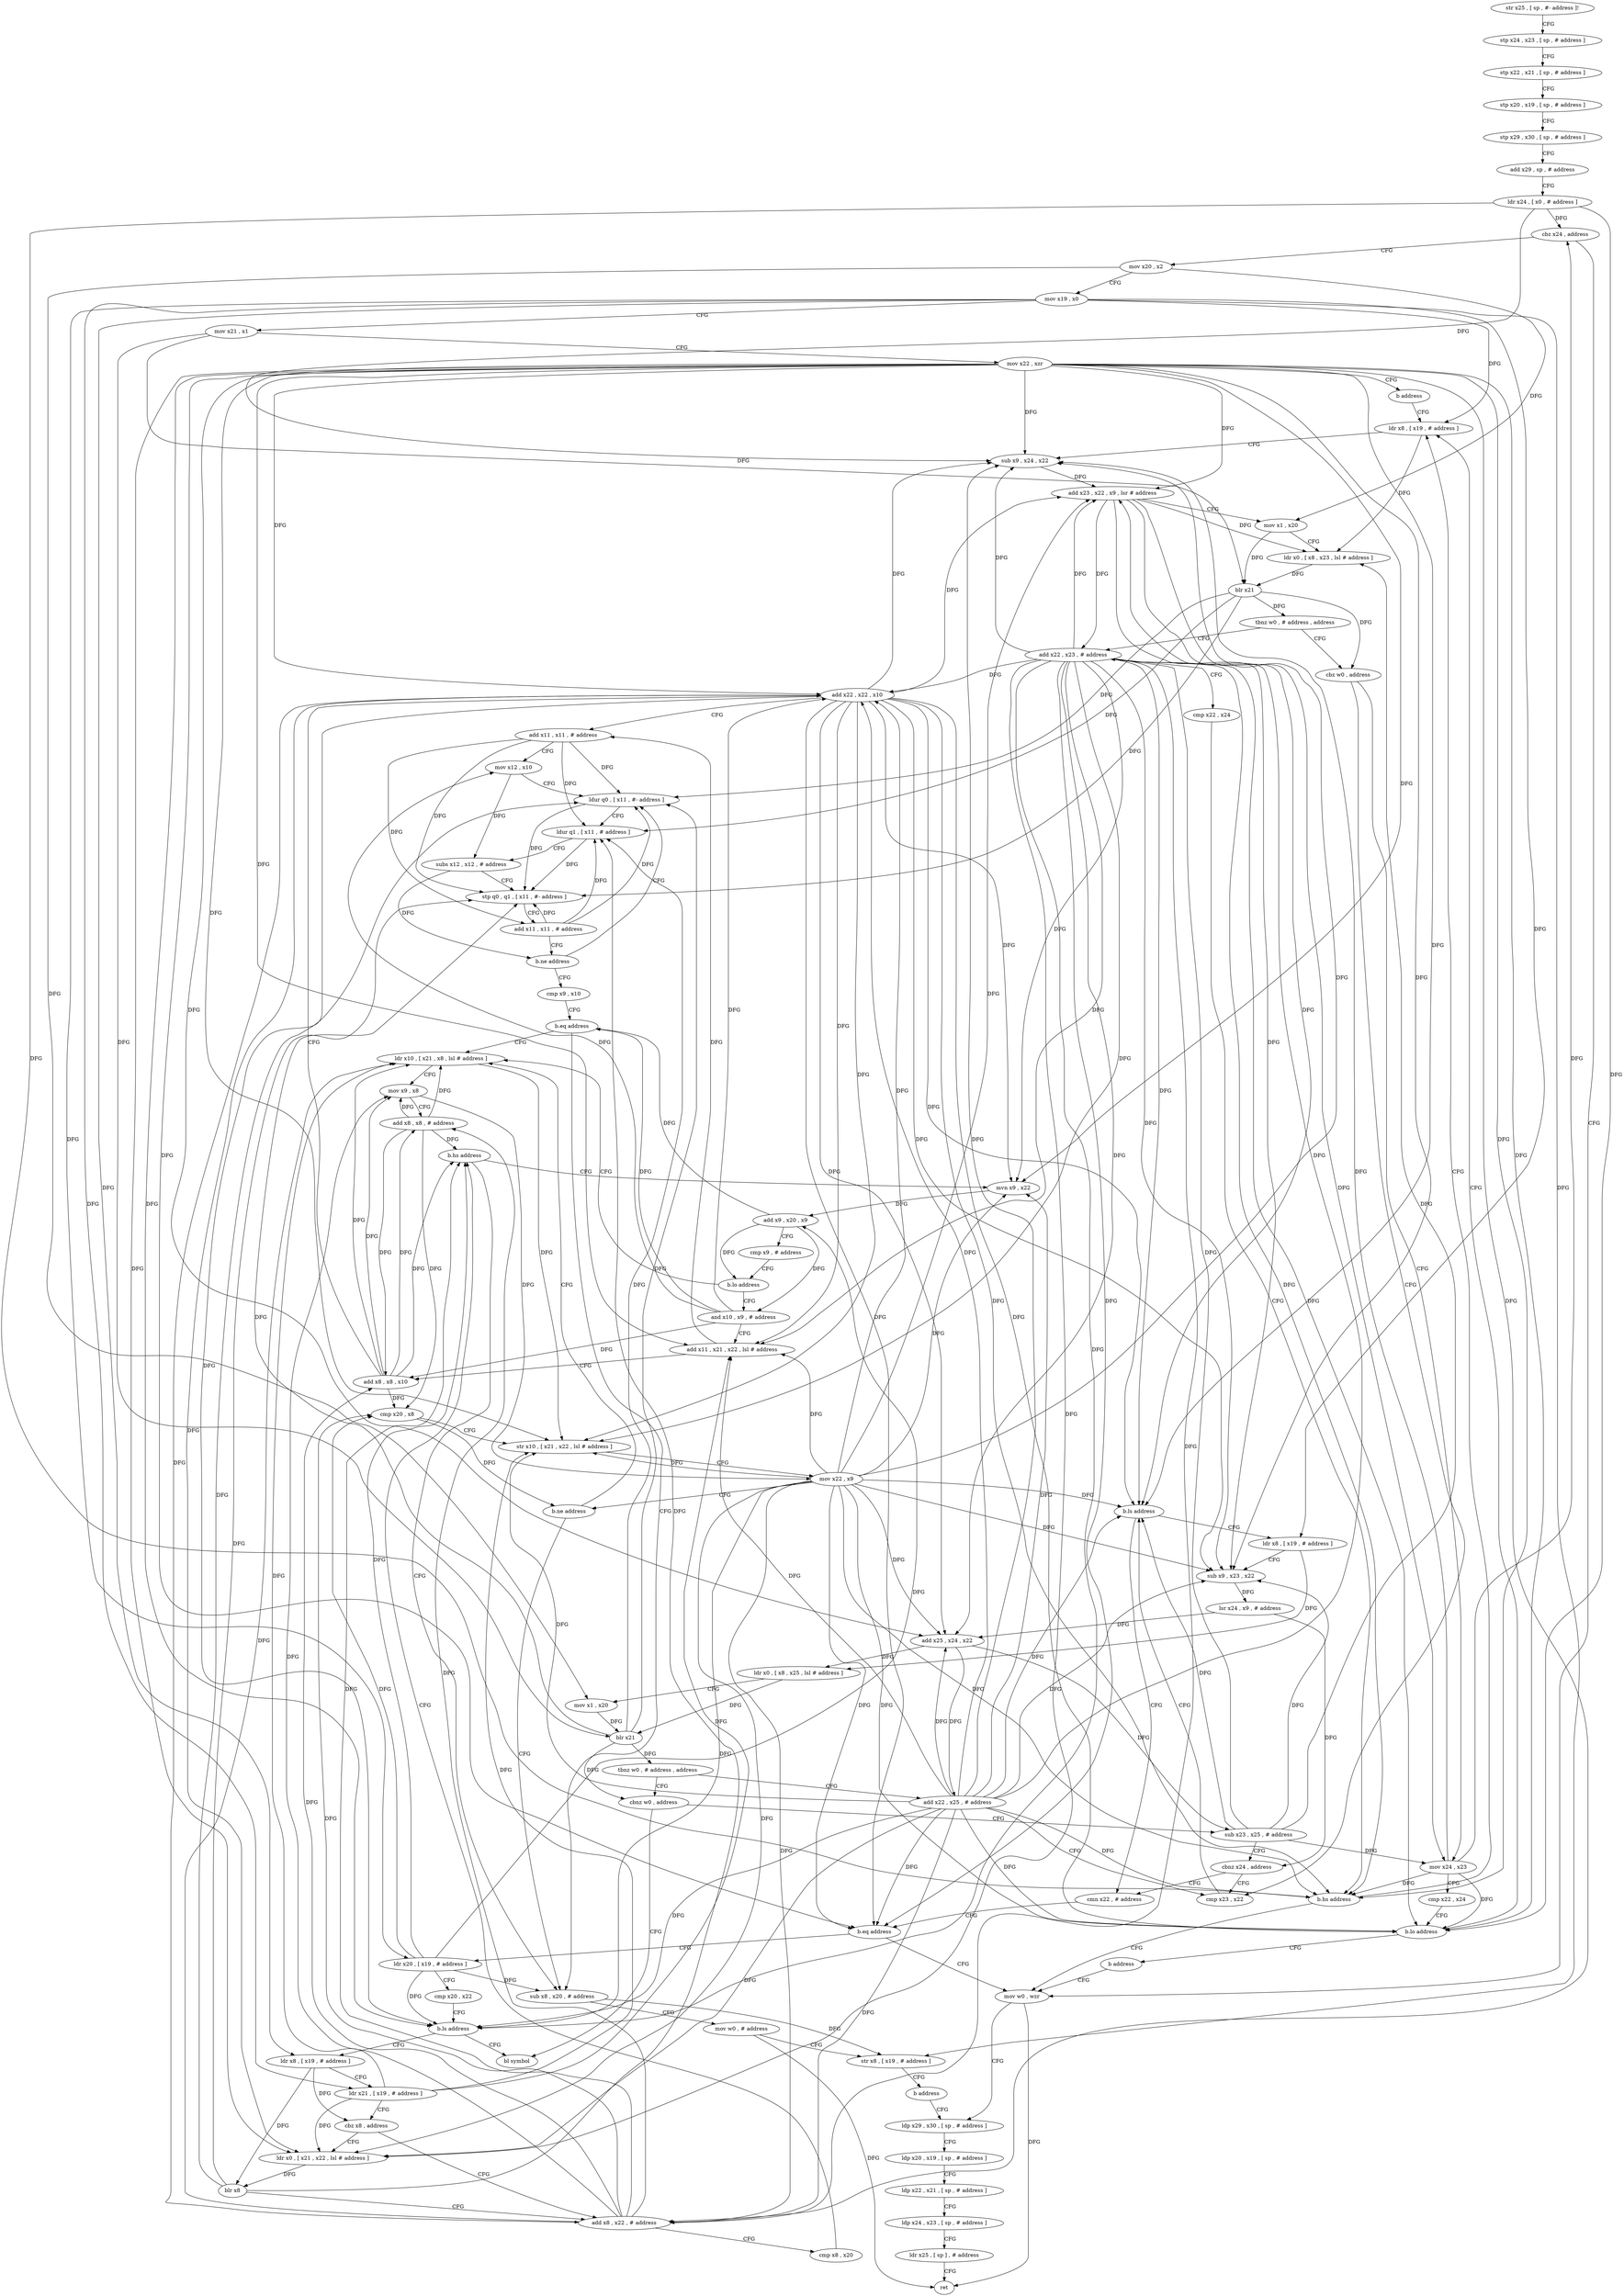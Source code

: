 digraph "func" {
"148532" [label = "str x25 , [ sp , #- address ]!" ]
"148536" [label = "stp x24 , x23 , [ sp , # address ]" ]
"148540" [label = "stp x22 , x21 , [ sp , # address ]" ]
"148544" [label = "stp x20 , x19 , [ sp , # address ]" ]
"148548" [label = "stp x29 , x30 , [ sp , # address ]" ]
"148552" [label = "add x29 , sp , # address" ]
"148556" [label = "ldr x24 , [ x0 , # address ]" ]
"148560" [label = "cbz x24 , address" ]
"148868" [label = "mov w0 , wzr" ]
"148564" [label = "mov x20 , x2" ]
"148872" [label = "ldp x29 , x30 , [ sp , # address ]" ]
"148568" [label = "mov x19 , x0" ]
"148572" [label = "mov x21 , x1" ]
"148576" [label = "mov x22 , xzr" ]
"148580" [label = "b address" ]
"148596" [label = "ldr x8 , [ x19 , # address ]" ]
"148600" [label = "sub x9 , x24 , x22" ]
"148604" [label = "add x23 , x22 , x9 , lsr # address" ]
"148608" [label = "mov x1 , x20" ]
"148612" [label = "ldr x0 , [ x8 , x23 , lsl # address ]" ]
"148616" [label = "blr x21" ]
"148620" [label = "tbnz w0 , # address , address" ]
"148584" [label = "add x22 , x23 , # address" ]
"148624" [label = "cbz w0 , address" ]
"148588" [label = "cmp x22 , x24" ]
"148592" [label = "b.hs address" ]
"148648" [label = "cmp x23 , x22" ]
"148628" [label = "mov x24 , x23" ]
"148652" [label = "b.ls address" ]
"148700" [label = "cmn x22 , # address" ]
"148656" [label = "ldr x8 , [ x19 , # address ]" ]
"148632" [label = "cmp x22 , x24" ]
"148636" [label = "b.lo address" ]
"148640" [label = "b address" ]
"148704" [label = "b.eq address" ]
"148708" [label = "ldr x20 , [ x19 , # address ]" ]
"148660" [label = "sub x9 , x23 , x22" ]
"148664" [label = "lsr x24 , x9 , # address" ]
"148668" [label = "add x25 , x24 , x22" ]
"148672" [label = "ldr x0 , [ x8 , x25 , lsl # address ]" ]
"148676" [label = "mov x1 , x20" ]
"148680" [label = "blr x21" ]
"148684" [label = "tbnz w0 , # address , address" ]
"148644" [label = "add x22 , x25 , # address" ]
"148688" [label = "cbnz w0 , address" ]
"148712" [label = "cmp x20 , x22" ]
"148716" [label = "b.ls address" ]
"148896" [label = "bl symbol" ]
"148720" [label = "ldr x8 , [ x19 , # address ]" ]
"148692" [label = "sub x23 , x25 , # address" ]
"148724" [label = "ldr x21 , [ x19 , # address ]" ]
"148728" [label = "cbz x8 , address" ]
"148740" [label = "add x8 , x22 , # address" ]
"148732" [label = "ldr x0 , [ x21 , x22 , lsl # address ]" ]
"148696" [label = "cbnz x24 , address" ]
"148744" [label = "cmp x8 , x20" ]
"148748" [label = "b.hs address" ]
"148852" [label = "sub x8 , x20 , # address" ]
"148752" [label = "mvn x9 , x22" ]
"148736" [label = "blr x8" ]
"148856" [label = "mov w0 , # address" ]
"148860" [label = "str x8 , [ x19 , # address ]" ]
"148864" [label = "b address" ]
"148756" [label = "add x9 , x20 , x9" ]
"148760" [label = "cmp x9 , # address" ]
"148764" [label = "b.lo address" ]
"148824" [label = "ldr x10 , [ x21 , x8 , lsl # address ]" ]
"148768" [label = "and x10 , x9 , # address" ]
"148876" [label = "ldp x20 , x19 , [ sp , # address ]" ]
"148880" [label = "ldp x22 , x21 , [ sp , # address ]" ]
"148884" [label = "ldp x24 , x23 , [ sp , # address ]" ]
"148888" [label = "ldr x25 , [ sp ] , # address" ]
"148892" [label = "ret" ]
"148828" [label = "mov x9 , x8" ]
"148832" [label = "add x8 , x8 , # address" ]
"148836" [label = "cmp x20 , x8" ]
"148840" [label = "str x10 , [ x21 , x22 , lsl # address ]" ]
"148844" [label = "mov x22 , x9" ]
"148848" [label = "b.ne address" ]
"148772" [label = "add x11 , x21 , x22 , lsl # address" ]
"148776" [label = "add x8 , x8 , x10" ]
"148780" [label = "add x22 , x22 , x10" ]
"148784" [label = "add x11 , x11 , # address" ]
"148788" [label = "mov x12 , x10" ]
"148792" [label = "ldur q0 , [ x11 , #- address ]" ]
"148796" [label = "ldur q1 , [ x11 , # address ]" ]
"148800" [label = "subs x12 , x12 , # address" ]
"148804" [label = "stp q0 , q1 , [ x11 , #- address ]" ]
"148808" [label = "add x11 , x11 , # address" ]
"148812" [label = "b.ne address" ]
"148816" [label = "cmp x9 , x10" ]
"148820" [label = "b.eq address" ]
"148532" -> "148536" [ label = "CFG" ]
"148536" -> "148540" [ label = "CFG" ]
"148540" -> "148544" [ label = "CFG" ]
"148544" -> "148548" [ label = "CFG" ]
"148548" -> "148552" [ label = "CFG" ]
"148552" -> "148556" [ label = "CFG" ]
"148556" -> "148560" [ label = "DFG" ]
"148556" -> "148600" [ label = "DFG" ]
"148556" -> "148592" [ label = "DFG" ]
"148556" -> "148636" [ label = "DFG" ]
"148560" -> "148868" [ label = "CFG" ]
"148560" -> "148564" [ label = "CFG" ]
"148868" -> "148872" [ label = "CFG" ]
"148868" -> "148892" [ label = "DFG" ]
"148564" -> "148568" [ label = "CFG" ]
"148564" -> "148608" [ label = "DFG" ]
"148564" -> "148676" [ label = "DFG" ]
"148872" -> "148876" [ label = "CFG" ]
"148568" -> "148572" [ label = "CFG" ]
"148568" -> "148596" [ label = "DFG" ]
"148568" -> "148656" [ label = "DFG" ]
"148568" -> "148708" [ label = "DFG" ]
"148568" -> "148720" [ label = "DFG" ]
"148568" -> "148724" [ label = "DFG" ]
"148568" -> "148860" [ label = "DFG" ]
"148572" -> "148576" [ label = "CFG" ]
"148572" -> "148616" [ label = "DFG" ]
"148572" -> "148680" [ label = "DFG" ]
"148576" -> "148580" [ label = "CFG" ]
"148576" -> "148600" [ label = "DFG" ]
"148576" -> "148604" [ label = "DFG" ]
"148576" -> "148592" [ label = "DFG" ]
"148576" -> "148652" [ label = "DFG" ]
"148576" -> "148636" [ label = "DFG" ]
"148576" -> "148704" [ label = "DFG" ]
"148576" -> "148660" [ label = "DFG" ]
"148576" -> "148668" [ label = "DFG" ]
"148576" -> "148716" [ label = "DFG" ]
"148576" -> "148740" [ label = "DFG" ]
"148576" -> "148732" [ label = "DFG" ]
"148576" -> "148752" [ label = "DFG" ]
"148576" -> "148840" [ label = "DFG" ]
"148576" -> "148772" [ label = "DFG" ]
"148576" -> "148780" [ label = "DFG" ]
"148580" -> "148596" [ label = "CFG" ]
"148596" -> "148600" [ label = "CFG" ]
"148596" -> "148612" [ label = "DFG" ]
"148600" -> "148604" [ label = "DFG" ]
"148604" -> "148608" [ label = "CFG" ]
"148604" -> "148612" [ label = "DFG" ]
"148604" -> "148584" [ label = "DFG" ]
"148604" -> "148652" [ label = "DFG" ]
"148604" -> "148628" [ label = "DFG" ]
"148604" -> "148660" [ label = "DFG" ]
"148608" -> "148612" [ label = "CFG" ]
"148608" -> "148616" [ label = "DFG" ]
"148612" -> "148616" [ label = "DFG" ]
"148616" -> "148620" [ label = "DFG" ]
"148616" -> "148624" [ label = "DFG" ]
"148616" -> "148792" [ label = "DFG" ]
"148616" -> "148804" [ label = "DFG" ]
"148616" -> "148796" [ label = "DFG" ]
"148620" -> "148584" [ label = "CFG" ]
"148620" -> "148624" [ label = "CFG" ]
"148584" -> "148588" [ label = "CFG" ]
"148584" -> "148600" [ label = "DFG" ]
"148584" -> "148604" [ label = "DFG" ]
"148584" -> "148592" [ label = "DFG" ]
"148584" -> "148652" [ label = "DFG" ]
"148584" -> "148636" [ label = "DFG" ]
"148584" -> "148704" [ label = "DFG" ]
"148584" -> "148660" [ label = "DFG" ]
"148584" -> "148668" [ label = "DFG" ]
"148584" -> "148716" [ label = "DFG" ]
"148584" -> "148740" [ label = "DFG" ]
"148584" -> "148732" [ label = "DFG" ]
"148584" -> "148752" [ label = "DFG" ]
"148584" -> "148840" [ label = "DFG" ]
"148584" -> "148772" [ label = "DFG" ]
"148584" -> "148780" [ label = "DFG" ]
"148624" -> "148648" [ label = "CFG" ]
"148624" -> "148628" [ label = "CFG" ]
"148588" -> "148592" [ label = "CFG" ]
"148592" -> "148868" [ label = "CFG" ]
"148592" -> "148596" [ label = "CFG" ]
"148648" -> "148652" [ label = "CFG" ]
"148628" -> "148632" [ label = "CFG" ]
"148628" -> "148560" [ label = "DFG" ]
"148628" -> "148592" [ label = "DFG" ]
"148628" -> "148600" [ label = "DFG" ]
"148628" -> "148636" [ label = "DFG" ]
"148652" -> "148700" [ label = "CFG" ]
"148652" -> "148656" [ label = "CFG" ]
"148700" -> "148704" [ label = "CFG" ]
"148656" -> "148660" [ label = "CFG" ]
"148656" -> "148672" [ label = "DFG" ]
"148632" -> "148636" [ label = "CFG" ]
"148636" -> "148596" [ label = "CFG" ]
"148636" -> "148640" [ label = "CFG" ]
"148640" -> "148868" [ label = "CFG" ]
"148704" -> "148868" [ label = "CFG" ]
"148704" -> "148708" [ label = "CFG" ]
"148708" -> "148712" [ label = "CFG" ]
"148708" -> "148716" [ label = "DFG" ]
"148708" -> "148748" [ label = "DFG" ]
"148708" -> "148852" [ label = "DFG" ]
"148708" -> "148756" [ label = "DFG" ]
"148708" -> "148836" [ label = "DFG" ]
"148660" -> "148664" [ label = "DFG" ]
"148664" -> "148668" [ label = "DFG" ]
"148664" -> "148696" [ label = "DFG" ]
"148668" -> "148672" [ label = "DFG" ]
"148668" -> "148644" [ label = "DFG" ]
"148668" -> "148692" [ label = "DFG" ]
"148672" -> "148676" [ label = "CFG" ]
"148672" -> "148680" [ label = "DFG" ]
"148676" -> "148680" [ label = "DFG" ]
"148680" -> "148684" [ label = "DFG" ]
"148680" -> "148688" [ label = "DFG" ]
"148680" -> "148792" [ label = "DFG" ]
"148680" -> "148804" [ label = "DFG" ]
"148680" -> "148796" [ label = "DFG" ]
"148684" -> "148644" [ label = "CFG" ]
"148684" -> "148688" [ label = "CFG" ]
"148644" -> "148648" [ label = "CFG" ]
"148644" -> "148600" [ label = "DFG" ]
"148644" -> "148652" [ label = "DFG" ]
"148644" -> "148704" [ label = "DFG" ]
"148644" -> "148660" [ label = "DFG" ]
"148644" -> "148668" [ label = "DFG" ]
"148644" -> "148716" [ label = "DFG" ]
"148644" -> "148604" [ label = "DFG" ]
"148644" -> "148592" [ label = "DFG" ]
"148644" -> "148636" [ label = "DFG" ]
"148644" -> "148740" [ label = "DFG" ]
"148644" -> "148732" [ label = "DFG" ]
"148644" -> "148752" [ label = "DFG" ]
"148644" -> "148840" [ label = "DFG" ]
"148644" -> "148772" [ label = "DFG" ]
"148644" -> "148780" [ label = "DFG" ]
"148688" -> "148896" [ label = "CFG" ]
"148688" -> "148692" [ label = "CFG" ]
"148712" -> "148716" [ label = "CFG" ]
"148716" -> "148896" [ label = "CFG" ]
"148716" -> "148720" [ label = "CFG" ]
"148720" -> "148724" [ label = "CFG" ]
"148720" -> "148728" [ label = "DFG" ]
"148720" -> "148736" [ label = "DFG" ]
"148692" -> "148696" [ label = "CFG" ]
"148692" -> "148612" [ label = "DFG" ]
"148692" -> "148584" [ label = "DFG" ]
"148692" -> "148628" [ label = "DFG" ]
"148692" -> "148652" [ label = "DFG" ]
"148692" -> "148660" [ label = "DFG" ]
"148724" -> "148728" [ label = "CFG" ]
"148724" -> "148732" [ label = "DFG" ]
"148724" -> "148824" [ label = "DFG" ]
"148724" -> "148840" [ label = "DFG" ]
"148724" -> "148772" [ label = "DFG" ]
"148728" -> "148740" [ label = "CFG" ]
"148728" -> "148732" [ label = "CFG" ]
"148740" -> "148744" [ label = "CFG" ]
"148740" -> "148748" [ label = "DFG" ]
"148740" -> "148824" [ label = "DFG" ]
"148740" -> "148828" [ label = "DFG" ]
"148740" -> "148832" [ label = "DFG" ]
"148740" -> "148836" [ label = "DFG" ]
"148740" -> "148776" [ label = "DFG" ]
"148732" -> "148736" [ label = "DFG" ]
"148696" -> "148648" [ label = "CFG" ]
"148696" -> "148700" [ label = "CFG" ]
"148744" -> "148748" [ label = "CFG" ]
"148748" -> "148852" [ label = "CFG" ]
"148748" -> "148752" [ label = "CFG" ]
"148852" -> "148856" [ label = "CFG" ]
"148852" -> "148860" [ label = "DFG" ]
"148752" -> "148756" [ label = "DFG" ]
"148736" -> "148740" [ label = "CFG" ]
"148736" -> "148792" [ label = "DFG" ]
"148736" -> "148804" [ label = "DFG" ]
"148736" -> "148796" [ label = "DFG" ]
"148856" -> "148860" [ label = "CFG" ]
"148856" -> "148892" [ label = "DFG" ]
"148860" -> "148864" [ label = "CFG" ]
"148864" -> "148872" [ label = "CFG" ]
"148756" -> "148760" [ label = "CFG" ]
"148756" -> "148764" [ label = "DFG" ]
"148756" -> "148768" [ label = "DFG" ]
"148756" -> "148820" [ label = "DFG" ]
"148760" -> "148764" [ label = "CFG" ]
"148764" -> "148824" [ label = "CFG" ]
"148764" -> "148768" [ label = "CFG" ]
"148824" -> "148828" [ label = "CFG" ]
"148824" -> "148840" [ label = "DFG" ]
"148768" -> "148772" [ label = "CFG" ]
"148768" -> "148776" [ label = "DFG" ]
"148768" -> "148780" [ label = "DFG" ]
"148768" -> "148788" [ label = "DFG" ]
"148768" -> "148820" [ label = "DFG" ]
"148876" -> "148880" [ label = "CFG" ]
"148880" -> "148884" [ label = "CFG" ]
"148884" -> "148888" [ label = "CFG" ]
"148888" -> "148892" [ label = "CFG" ]
"148828" -> "148832" [ label = "CFG" ]
"148828" -> "148844" [ label = "DFG" ]
"148832" -> "148836" [ label = "DFG" ]
"148832" -> "148824" [ label = "DFG" ]
"148832" -> "148828" [ label = "DFG" ]
"148832" -> "148748" [ label = "DFG" ]
"148832" -> "148776" [ label = "DFG" ]
"148836" -> "148840" [ label = "CFG" ]
"148836" -> "148848" [ label = "DFG" ]
"148840" -> "148844" [ label = "CFG" ]
"148844" -> "148848" [ label = "CFG" ]
"148844" -> "148600" [ label = "DFG" ]
"148844" -> "148652" [ label = "DFG" ]
"148844" -> "148704" [ label = "DFG" ]
"148844" -> "148660" [ label = "DFG" ]
"148844" -> "148668" [ label = "DFG" ]
"148844" -> "148716" [ label = "DFG" ]
"148844" -> "148740" [ label = "DFG" ]
"148844" -> "148732" [ label = "DFG" ]
"148844" -> "148752" [ label = "DFG" ]
"148844" -> "148604" [ label = "DFG" ]
"148844" -> "148592" [ label = "DFG" ]
"148844" -> "148636" [ label = "DFG" ]
"148844" -> "148840" [ label = "DFG" ]
"148844" -> "148772" [ label = "DFG" ]
"148844" -> "148780" [ label = "DFG" ]
"148848" -> "148824" [ label = "CFG" ]
"148848" -> "148852" [ label = "CFG" ]
"148772" -> "148776" [ label = "CFG" ]
"148772" -> "148784" [ label = "DFG" ]
"148776" -> "148780" [ label = "CFG" ]
"148776" -> "148824" [ label = "DFG" ]
"148776" -> "148828" [ label = "DFG" ]
"148776" -> "148832" [ label = "DFG" ]
"148776" -> "148836" [ label = "DFG" ]
"148776" -> "148748" [ label = "DFG" ]
"148780" -> "148784" [ label = "CFG" ]
"148780" -> "148600" [ label = "DFG" ]
"148780" -> "148652" [ label = "DFG" ]
"148780" -> "148704" [ label = "DFG" ]
"148780" -> "148660" [ label = "DFG" ]
"148780" -> "148668" [ label = "DFG" ]
"148780" -> "148716" [ label = "DFG" ]
"148780" -> "148740" [ label = "DFG" ]
"148780" -> "148732" [ label = "DFG" ]
"148780" -> "148752" [ label = "DFG" ]
"148780" -> "148772" [ label = "DFG" ]
"148780" -> "148604" [ label = "DFG" ]
"148780" -> "148592" [ label = "DFG" ]
"148780" -> "148636" [ label = "DFG" ]
"148780" -> "148840" [ label = "DFG" ]
"148784" -> "148788" [ label = "CFG" ]
"148784" -> "148792" [ label = "DFG" ]
"148784" -> "148796" [ label = "DFG" ]
"148784" -> "148804" [ label = "DFG" ]
"148784" -> "148808" [ label = "DFG" ]
"148788" -> "148792" [ label = "CFG" ]
"148788" -> "148800" [ label = "DFG" ]
"148792" -> "148796" [ label = "CFG" ]
"148792" -> "148804" [ label = "DFG" ]
"148796" -> "148800" [ label = "CFG" ]
"148796" -> "148804" [ label = "DFG" ]
"148800" -> "148804" [ label = "CFG" ]
"148800" -> "148812" [ label = "DFG" ]
"148804" -> "148808" [ label = "CFG" ]
"148808" -> "148812" [ label = "CFG" ]
"148808" -> "148792" [ label = "DFG" ]
"148808" -> "148796" [ label = "DFG" ]
"148808" -> "148804" [ label = "DFG" ]
"148812" -> "148792" [ label = "CFG" ]
"148812" -> "148816" [ label = "CFG" ]
"148816" -> "148820" [ label = "CFG" ]
"148820" -> "148852" [ label = "CFG" ]
"148820" -> "148824" [ label = "CFG" ]
}
